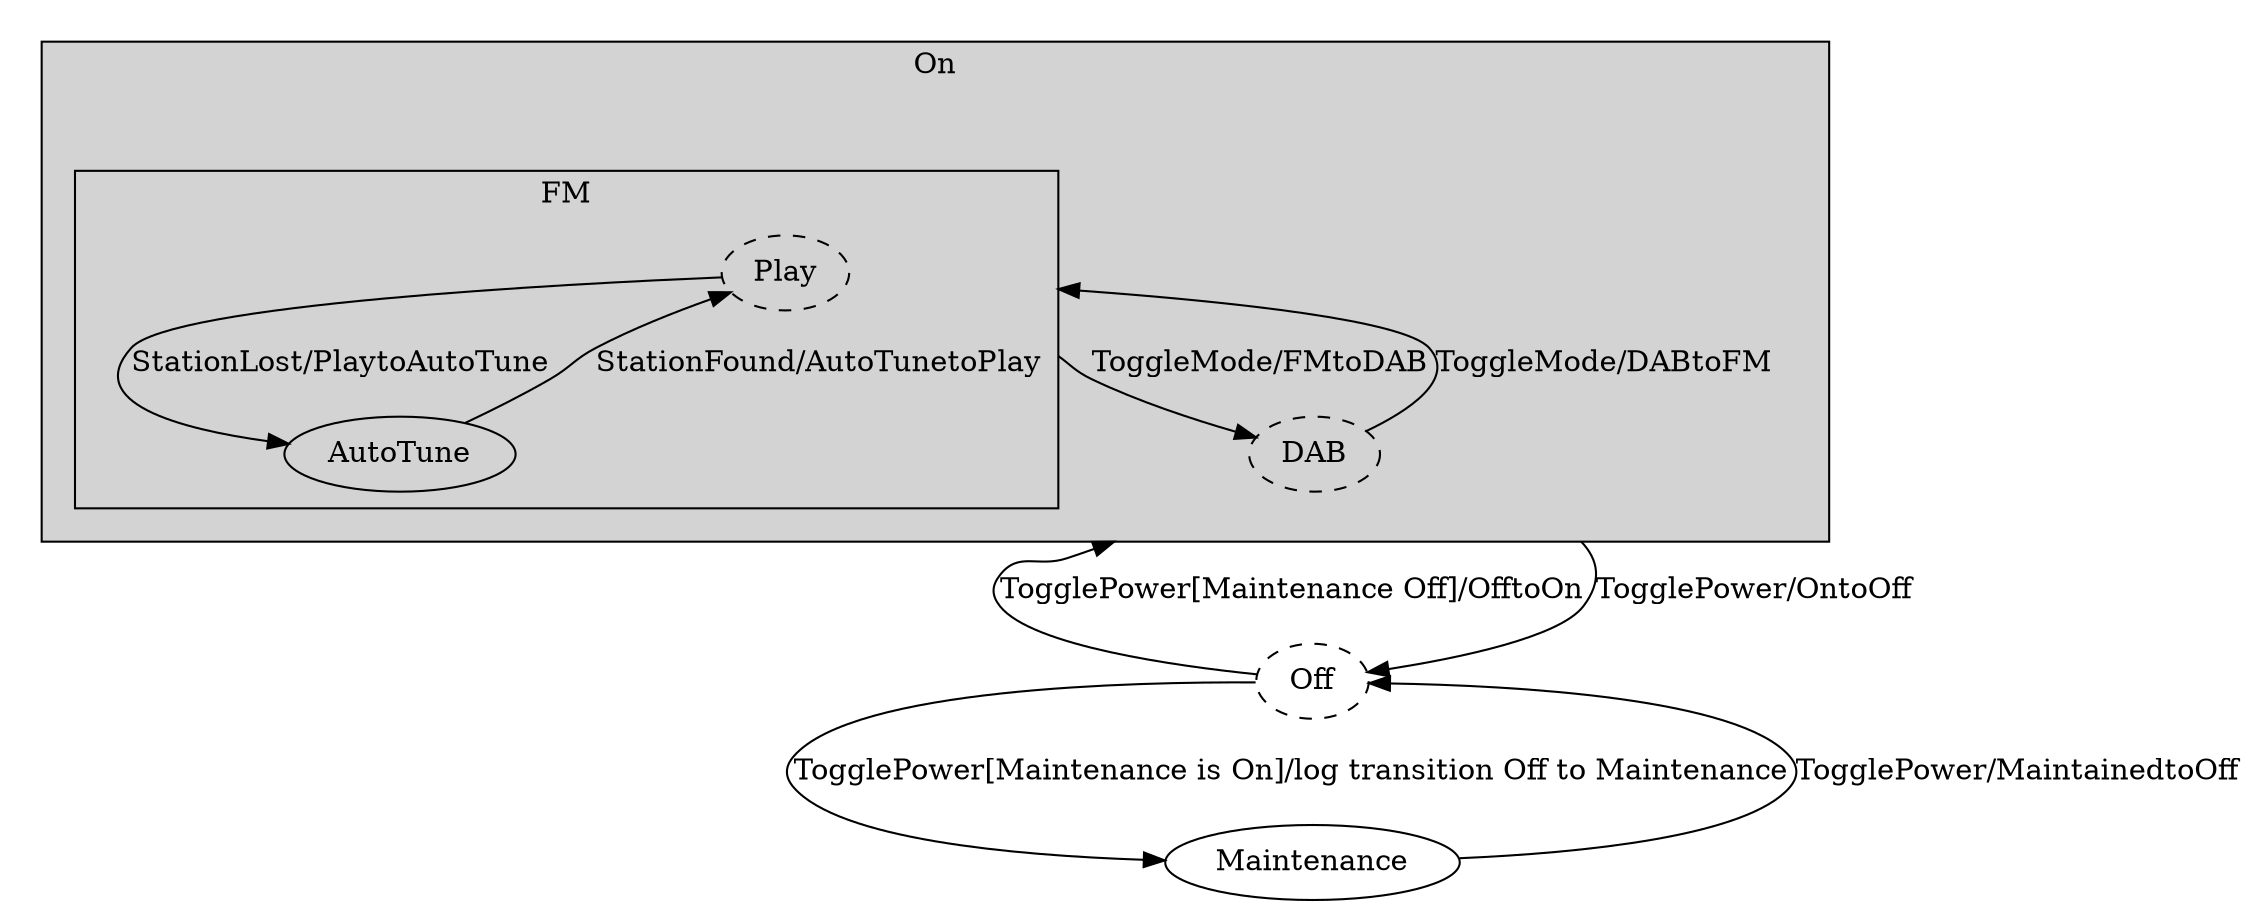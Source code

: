 digraph G {
  compound=true;

  Off [style="dashed"];
  Maintenance [];
  subgraph cluster1003 {
    style=invis;
    subgraph cluster3 {
      style="visible, filled";
      label = "On"
      subgraph cluster1004 {
        style=invis;
        subgraph cluster4 {
          style="visible, filled";
          label = "FM"
          Play [style="dashed, filled"];
          AutoTune [];
        }
      }
      DAB [style="dashed"];
    }
  }
  Off -> Maintenance [label="TogglePower[Maintenance is On]/log transition Off to Maintenance"];
  Off -> DAB [lhead=cluster3, label="TogglePower[Maintenance Off]/OfftoOn"];
  Maintenance -> Off [label="TogglePower/MaintainedtoOff"];
  DAB -> Off [ltail=cluster3, label="TogglePower/OntoOff"];
  Play -> DAB [ltail=cluster4, label="ToggleMode/FMtoDAB"];
  Play -> AutoTune [label="StationLost/PlaytoAutoTune"];
  AutoTune -> Play [label="StationFound/AutoTunetoPlay"];
  DAB -> Play [lhead=cluster4, label="ToggleMode/DABtoFM"];
}
